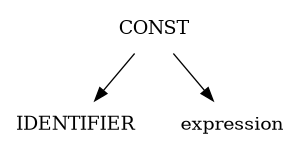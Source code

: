 digraph L0 {
        size = "2,2";
        ordering=out;
        node [shape = plaintext];
        CONST -> {IDENTIFIER expression};
}

